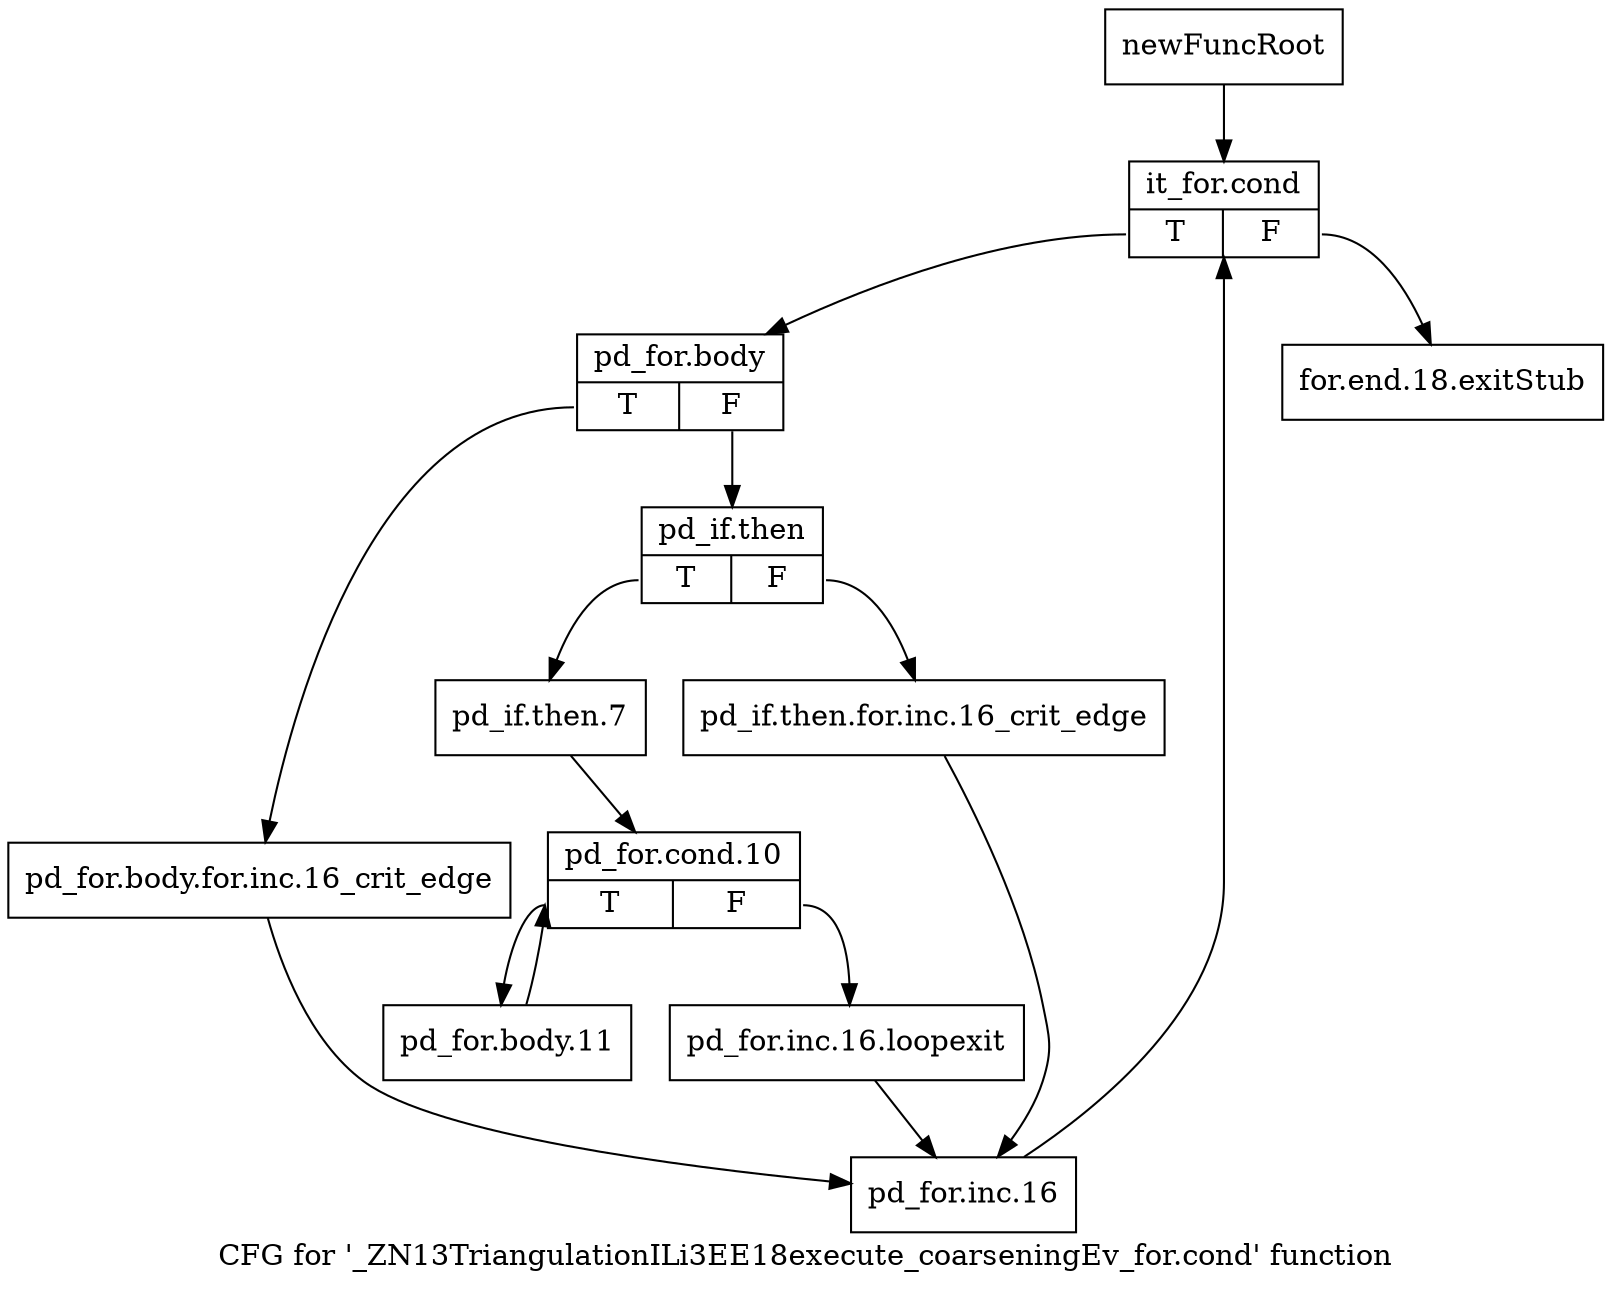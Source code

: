 digraph "CFG for '_ZN13TriangulationILi3EE18execute_coarseningEv_for.cond' function" {
	label="CFG for '_ZN13TriangulationILi3EE18execute_coarseningEv_for.cond' function";

	Node0x988acc0 [shape=record,label="{newFuncRoot}"];
	Node0x988acc0 -> Node0x988ad60;
	Node0x988ad10 [shape=record,label="{for.end.18.exitStub}"];
	Node0x988ad60 [shape=record,label="{it_for.cond|{<s0>T|<s1>F}}"];
	Node0x988ad60:s0 -> Node0x988adb0;
	Node0x988ad60:s1 -> Node0x988ad10;
	Node0x988adb0 [shape=record,label="{pd_for.body|{<s0>T|<s1>F}}"];
	Node0x988adb0:s0 -> Node0x988afe0;
	Node0x988adb0:s1 -> Node0x988ae00;
	Node0x988ae00 [shape=record,label="{pd_if.then|{<s0>T|<s1>F}}"];
	Node0x988ae00:s0 -> Node0x988aea0;
	Node0x988ae00:s1 -> Node0x988ae50;
	Node0x988ae50 [shape=record,label="{pd_if.then.for.inc.16_crit_edge}"];
	Node0x988ae50 -> Node0x988b030;
	Node0x988aea0 [shape=record,label="{pd_if.then.7}"];
	Node0x988aea0 -> Node0x988aef0;
	Node0x988aef0 [shape=record,label="{pd_for.cond.10|{<s0>T|<s1>F}}"];
	Node0x988aef0:s0 -> Node0x988af90;
	Node0x988aef0:s1 -> Node0x988af40;
	Node0x988af40 [shape=record,label="{pd_for.inc.16.loopexit}"];
	Node0x988af40 -> Node0x988b030;
	Node0x988af90 [shape=record,label="{pd_for.body.11}"];
	Node0x988af90 -> Node0x988aef0;
	Node0x988afe0 [shape=record,label="{pd_for.body.for.inc.16_crit_edge}"];
	Node0x988afe0 -> Node0x988b030;
	Node0x988b030 [shape=record,label="{pd_for.inc.16}"];
	Node0x988b030 -> Node0x988ad60;
}
